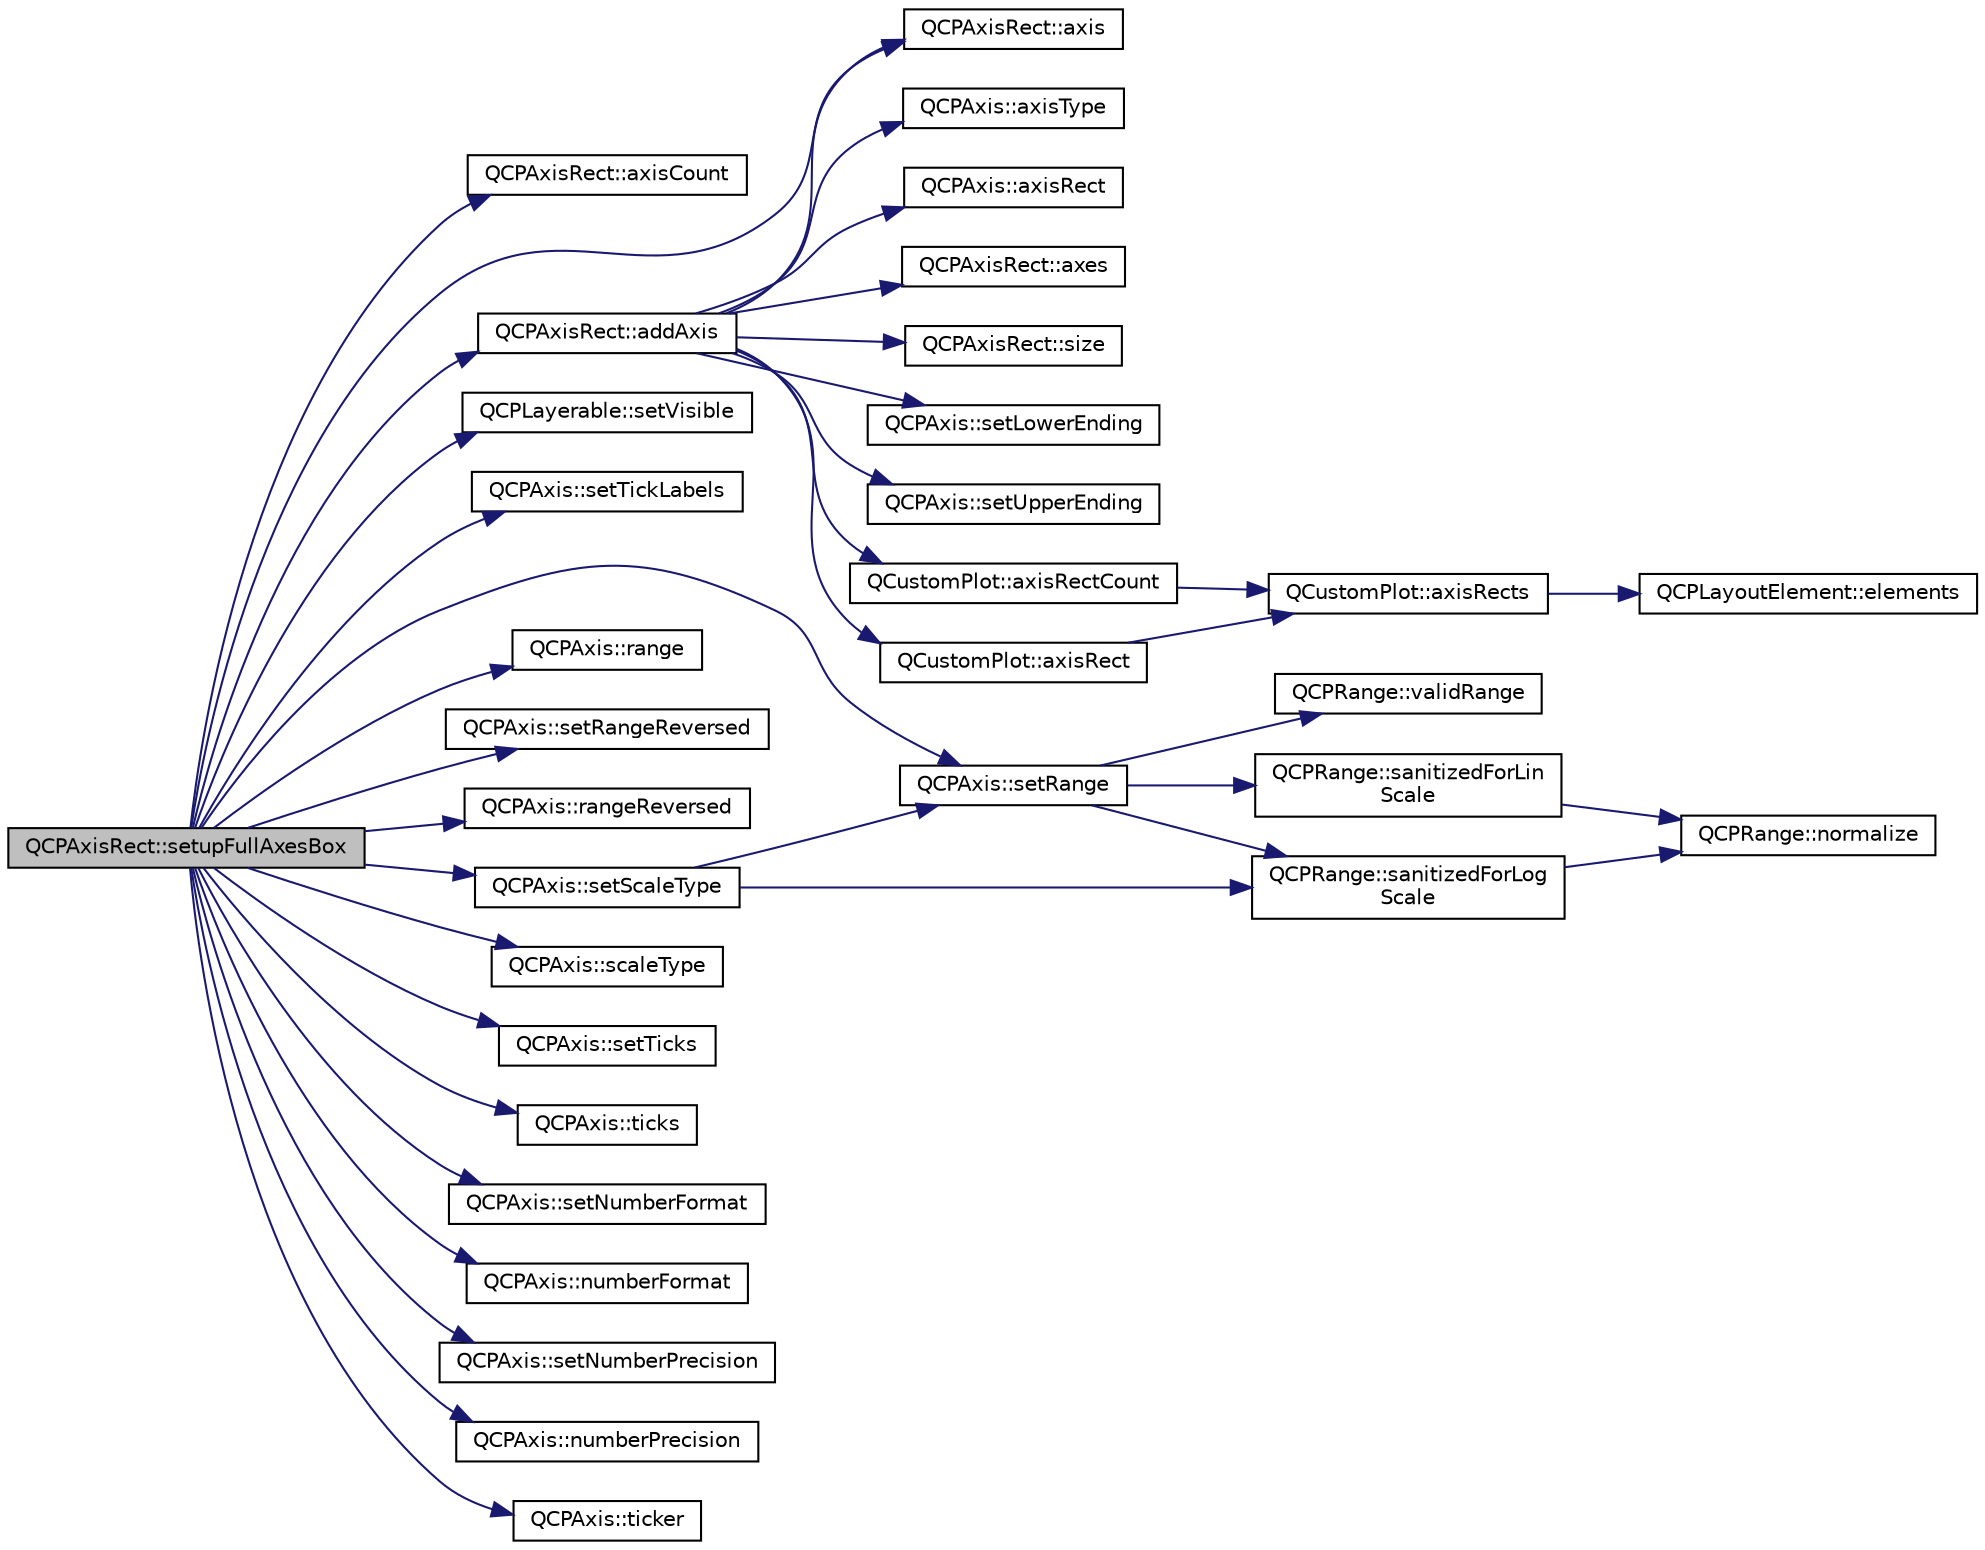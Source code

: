 digraph "QCPAxisRect::setupFullAxesBox"
{
  edge [fontname="Helvetica",fontsize="10",labelfontname="Helvetica",labelfontsize="10"];
  node [fontname="Helvetica",fontsize="10",shape=record];
  rankdir="LR";
  Node567 [label="QCPAxisRect::setupFullAxesBox",height=0.2,width=0.4,color="black", fillcolor="grey75", style="filled", fontcolor="black"];
  Node567 -> Node568 [color="midnightblue",fontsize="10",style="solid",fontname="Helvetica"];
  Node568 [label="QCPAxisRect::axisCount",height=0.2,width=0.4,color="black", fillcolor="white", style="filled",URL="$class_q_c_p_axis_rect.html#a85b321acec0f694d8b5fdeafdbff3133"];
  Node567 -> Node569 [color="midnightblue",fontsize="10",style="solid",fontname="Helvetica"];
  Node569 [label="QCPAxisRect::addAxis",height=0.2,width=0.4,color="black", fillcolor="white", style="filled",URL="$class_q_c_p_axis_rect.html#a2dc336092ccc57d44a46194c8a23e4f4"];
  Node569 -> Node570 [color="midnightblue",fontsize="10",style="solid",fontname="Helvetica"];
  Node570 [label="QCPAxisRect::axis",height=0.2,width=0.4,color="black", fillcolor="white", style="filled",URL="$class_q_c_p_axis_rect.html#a583ae4f6d78b601b732183f6cabecbe1"];
  Node569 -> Node571 [color="midnightblue",fontsize="10",style="solid",fontname="Helvetica"];
  Node571 [label="QCPAxis::axisType",height=0.2,width=0.4,color="black", fillcolor="white", style="filled",URL="$class_q_c_p_axis.html#aa19679359783c5ecd27757b7e5619976"];
  Node569 -> Node572 [color="midnightblue",fontsize="10",style="solid",fontname="Helvetica"];
  Node572 [label="QCPAxis::axisRect",height=0.2,width=0.4,color="black", fillcolor="white", style="filled",URL="$class_q_c_p_axis.html#afc94bcfdf8adfe8e01013f13bdf159a2"];
  Node569 -> Node573 [color="midnightblue",fontsize="10",style="solid",fontname="Helvetica"];
  Node573 [label="QCPAxisRect::axes",height=0.2,width=0.4,color="black", fillcolor="white", style="filled",URL="$class_q_c_p_axis_rect.html#a11657b8faebe9677180860e8057ede26"];
  Node569 -> Node574 [color="midnightblue",fontsize="10",style="solid",fontname="Helvetica"];
  Node574 [label="QCPAxisRect::size",height=0.2,width=0.4,color="black", fillcolor="white", style="filled",URL="$class_q_c_p_axis_rect.html#a7a8289346eb612f422c704f8b75cf479"];
  Node569 -> Node575 [color="midnightblue",fontsize="10",style="solid",fontname="Helvetica"];
  Node575 [label="QCPAxis::setLowerEnding",height=0.2,width=0.4,color="black", fillcolor="white", style="filled",URL="$class_q_c_p_axis.html#a08af1c72db9ae4dc8cb8a973d44405ab"];
  Node569 -> Node576 [color="midnightblue",fontsize="10",style="solid",fontname="Helvetica"];
  Node576 [label="QCPAxis::setUpperEnding",height=0.2,width=0.4,color="black", fillcolor="white", style="filled",URL="$class_q_c_p_axis.html#a69119b892fc306f651763596685aa377"];
  Node569 -> Node577 [color="midnightblue",fontsize="10",style="solid",fontname="Helvetica"];
  Node577 [label="QCustomPlot::axisRectCount",height=0.2,width=0.4,color="black", fillcolor="white", style="filled",URL="$class_q_custom_plot.html#a8f85940aaac50efb466287d9d2d04ec6"];
  Node577 -> Node578 [color="midnightblue",fontsize="10",style="solid",fontname="Helvetica"];
  Node578 [label="QCustomPlot::axisRects",height=0.2,width=0.4,color="black", fillcolor="white", style="filled",URL="$class_q_custom_plot.html#a12af771429e2d7e313c8c5d5fca068fe"];
  Node578 -> Node579 [color="midnightblue",fontsize="10",style="solid",fontname="Helvetica"];
  Node579 [label="QCPLayoutElement::elements",height=0.2,width=0.4,color="black", fillcolor="white", style="filled",URL="$class_q_c_p_layout_element.html#a76dec8cb31e498994a944d7647a43309"];
  Node569 -> Node580 [color="midnightblue",fontsize="10",style="solid",fontname="Helvetica"];
  Node580 [label="QCustomPlot::axisRect",height=0.2,width=0.4,color="black", fillcolor="white", style="filled",URL="$class_q_custom_plot.html#ae5eefcb5f6ca26689b1fd4f6e25b42f9"];
  Node580 -> Node578 [color="midnightblue",fontsize="10",style="solid",fontname="Helvetica"];
  Node567 -> Node570 [color="midnightblue",fontsize="10",style="solid",fontname="Helvetica"];
  Node567 -> Node581 [color="midnightblue",fontsize="10",style="solid",fontname="Helvetica"];
  Node581 [label="QCPLayerable::setVisible",height=0.2,width=0.4,color="black", fillcolor="white", style="filled",URL="$class_q_c_p_layerable.html#a3bed99ddc396b48ce3ebfdc0418744f8"];
  Node567 -> Node582 [color="midnightblue",fontsize="10",style="solid",fontname="Helvetica"];
  Node582 [label="QCPAxis::setTickLabels",height=0.2,width=0.4,color="black", fillcolor="white", style="filled",URL="$class_q_c_p_axis.html#a04ba16e1f6f78d70f938519576ed32c8"];
  Node567 -> Node583 [color="midnightblue",fontsize="10",style="solid",fontname="Helvetica"];
  Node583 [label="QCPAxis::setRange",height=0.2,width=0.4,color="black", fillcolor="white", style="filled",URL="$class_q_c_p_axis.html#aebdfea5d44c3a0ad2b4700cd4d25b641"];
  Node583 -> Node584 [color="midnightblue",fontsize="10",style="solid",fontname="Helvetica"];
  Node584 [label="QCPRange::validRange",height=0.2,width=0.4,color="black", fillcolor="white", style="filled",URL="$class_q_c_p_range.html#ab38bd4841c77c7bb86c9eea0f142dcc0"];
  Node583 -> Node585 [color="midnightblue",fontsize="10",style="solid",fontname="Helvetica"];
  Node585 [label="QCPRange::sanitizedForLog\lScale",height=0.2,width=0.4,color="black", fillcolor="white", style="filled",URL="$class_q_c_p_range.html#a3d66288d66e1d6df3636075eb42502ee"];
  Node585 -> Node586 [color="midnightblue",fontsize="10",style="solid",fontname="Helvetica"];
  Node586 [label="QCPRange::normalize",height=0.2,width=0.4,color="black", fillcolor="white", style="filled",URL="$class_q_c_p_range.html#af914a7740269b0604d0827c634a878a9"];
  Node583 -> Node587 [color="midnightblue",fontsize="10",style="solid",fontname="Helvetica"];
  Node587 [label="QCPRange::sanitizedForLin\lScale",height=0.2,width=0.4,color="black", fillcolor="white", style="filled",URL="$class_q_c_p_range.html#a808751fdd9b17ef52327ba011df2e5f1"];
  Node587 -> Node586 [color="midnightblue",fontsize="10",style="solid",fontname="Helvetica"];
  Node567 -> Node588 [color="midnightblue",fontsize="10",style="solid",fontname="Helvetica"];
  Node588 [label="QCPAxis::range",height=0.2,width=0.4,color="black", fillcolor="white", style="filled",URL="$class_q_c_p_axis.html#ac4058855a81f1a883cf2e754f6a6acb1"];
  Node567 -> Node589 [color="midnightblue",fontsize="10",style="solid",fontname="Helvetica"];
  Node589 [label="QCPAxis::setRangeReversed",height=0.2,width=0.4,color="black", fillcolor="white", style="filled",URL="$class_q_c_p_axis.html#a2172fdb196b1a0dc3f40992fcad8e9e1"];
  Node567 -> Node590 [color="midnightblue",fontsize="10",style="solid",fontname="Helvetica"];
  Node590 [label="QCPAxis::rangeReversed",height=0.2,width=0.4,color="black", fillcolor="white", style="filled",URL="$class_q_c_p_axis.html#ab9866dd1a78f1920f491ec12a794bec2"];
  Node567 -> Node591 [color="midnightblue",fontsize="10",style="solid",fontname="Helvetica"];
  Node591 [label="QCPAxis::setScaleType",height=0.2,width=0.4,color="black", fillcolor="white", style="filled",URL="$class_q_c_p_axis.html#adef29cae617af4f519f6c40d1a866ca6"];
  Node591 -> Node583 [color="midnightblue",fontsize="10",style="solid",fontname="Helvetica"];
  Node591 -> Node585 [color="midnightblue",fontsize="10",style="solid",fontname="Helvetica"];
  Node567 -> Node592 [color="midnightblue",fontsize="10",style="solid",fontname="Helvetica"];
  Node592 [label="QCPAxis::scaleType",height=0.2,width=0.4,color="black", fillcolor="white", style="filled",URL="$class_q_c_p_axis.html#ad23e9ad97b44e9aeaf4fab8904280098"];
  Node567 -> Node593 [color="midnightblue",fontsize="10",style="solid",fontname="Helvetica"];
  Node593 [label="QCPAxis::setTicks",height=0.2,width=0.4,color="black", fillcolor="white", style="filled",URL="$class_q_c_p_axis.html#ac891409315bc379e3b1abdb162c1a011"];
  Node567 -> Node594 [color="midnightblue",fontsize="10",style="solid",fontname="Helvetica"];
  Node594 [label="QCPAxis::ticks",height=0.2,width=0.4,color="black", fillcolor="white", style="filled",URL="$class_q_c_p_axis.html#a5c3da767a2dc990f200856a9e27ea06e"];
  Node567 -> Node595 [color="midnightblue",fontsize="10",style="solid",fontname="Helvetica"];
  Node595 [label="QCPAxis::setNumberFormat",height=0.2,width=0.4,color="black", fillcolor="white", style="filled",URL="$class_q_c_p_axis.html#ae585a54dc2aac662e90a2ca82f002590"];
  Node567 -> Node596 [color="midnightblue",fontsize="10",style="solid",fontname="Helvetica"];
  Node596 [label="QCPAxis::numberFormat",height=0.2,width=0.4,color="black", fillcolor="white", style="filled",URL="$class_q_c_p_axis.html#a20cc29c2f282a0e9efd8f32145e47be6"];
  Node567 -> Node597 [color="midnightblue",fontsize="10",style="solid",fontname="Helvetica"];
  Node597 [label="QCPAxis::setNumberPrecision",height=0.2,width=0.4,color="black", fillcolor="white", style="filled",URL="$class_q_c_p_axis.html#a21dc8023ad7500382ad9574b48137e63"];
  Node567 -> Node598 [color="midnightblue",fontsize="10",style="solid",fontname="Helvetica"];
  Node598 [label="QCPAxis::numberPrecision",height=0.2,width=0.4,color="black", fillcolor="white", style="filled",URL="$class_q_c_p_axis.html#a2562b6f3a4a01c7ed83a388042664998"];
  Node567 -> Node599 [color="midnightblue",fontsize="10",style="solid",fontname="Helvetica"];
  Node599 [label="QCPAxis::ticker",height=0.2,width=0.4,color="black", fillcolor="white", style="filled",URL="$class_q_c_p_axis.html#a7b7a27151be8235059e1294f73ecf615"];
}
